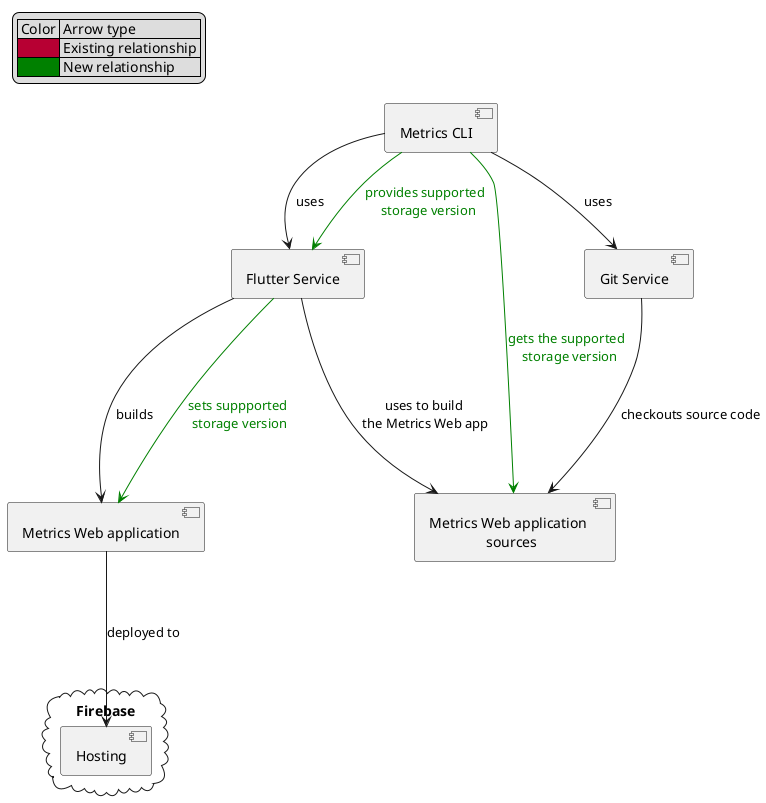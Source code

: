 @startuml storage_version_components_diagram

skinparam defaultTextAlignment center

legend top left
    | Color | Arrow type |
    |<#B70033>| Existing relationship |
    |<#Green>| New relationship |
endlegend

component "Flutter Service" as flutter_service
component "Git Service" as git_service

component "Metrics CLI" as metrics_cli

component "Metrics Web application \l sources" as metrics_web_sources
component "Metrics Web application" as metrics_web_app

cloud "Firebase" {
    component Hosting as hosting
}

metrics_cli --> flutter_service : uses
metrics_cli -[#Green]-> flutter_service : <color:green>provides supported \n <color:green>storage version
metrics_cli --> git_service : uses

flutter_service --[#Green]-> metrics_web_app : <color:green>sets suppported\n <color:green>storage version
flutter_service ---> metrics_web_sources : uses to build\n the Metrics Web app
flutter_service ---> metrics_web_app : builds
git_service ---> metrics_web_sources : checkouts source code
metrics_web_app ---> hosting : deployed to

metrics_cli -[#Green]--> metrics_web_sources : <color:green>gets the supported\n <color:green> storage version

@enduml